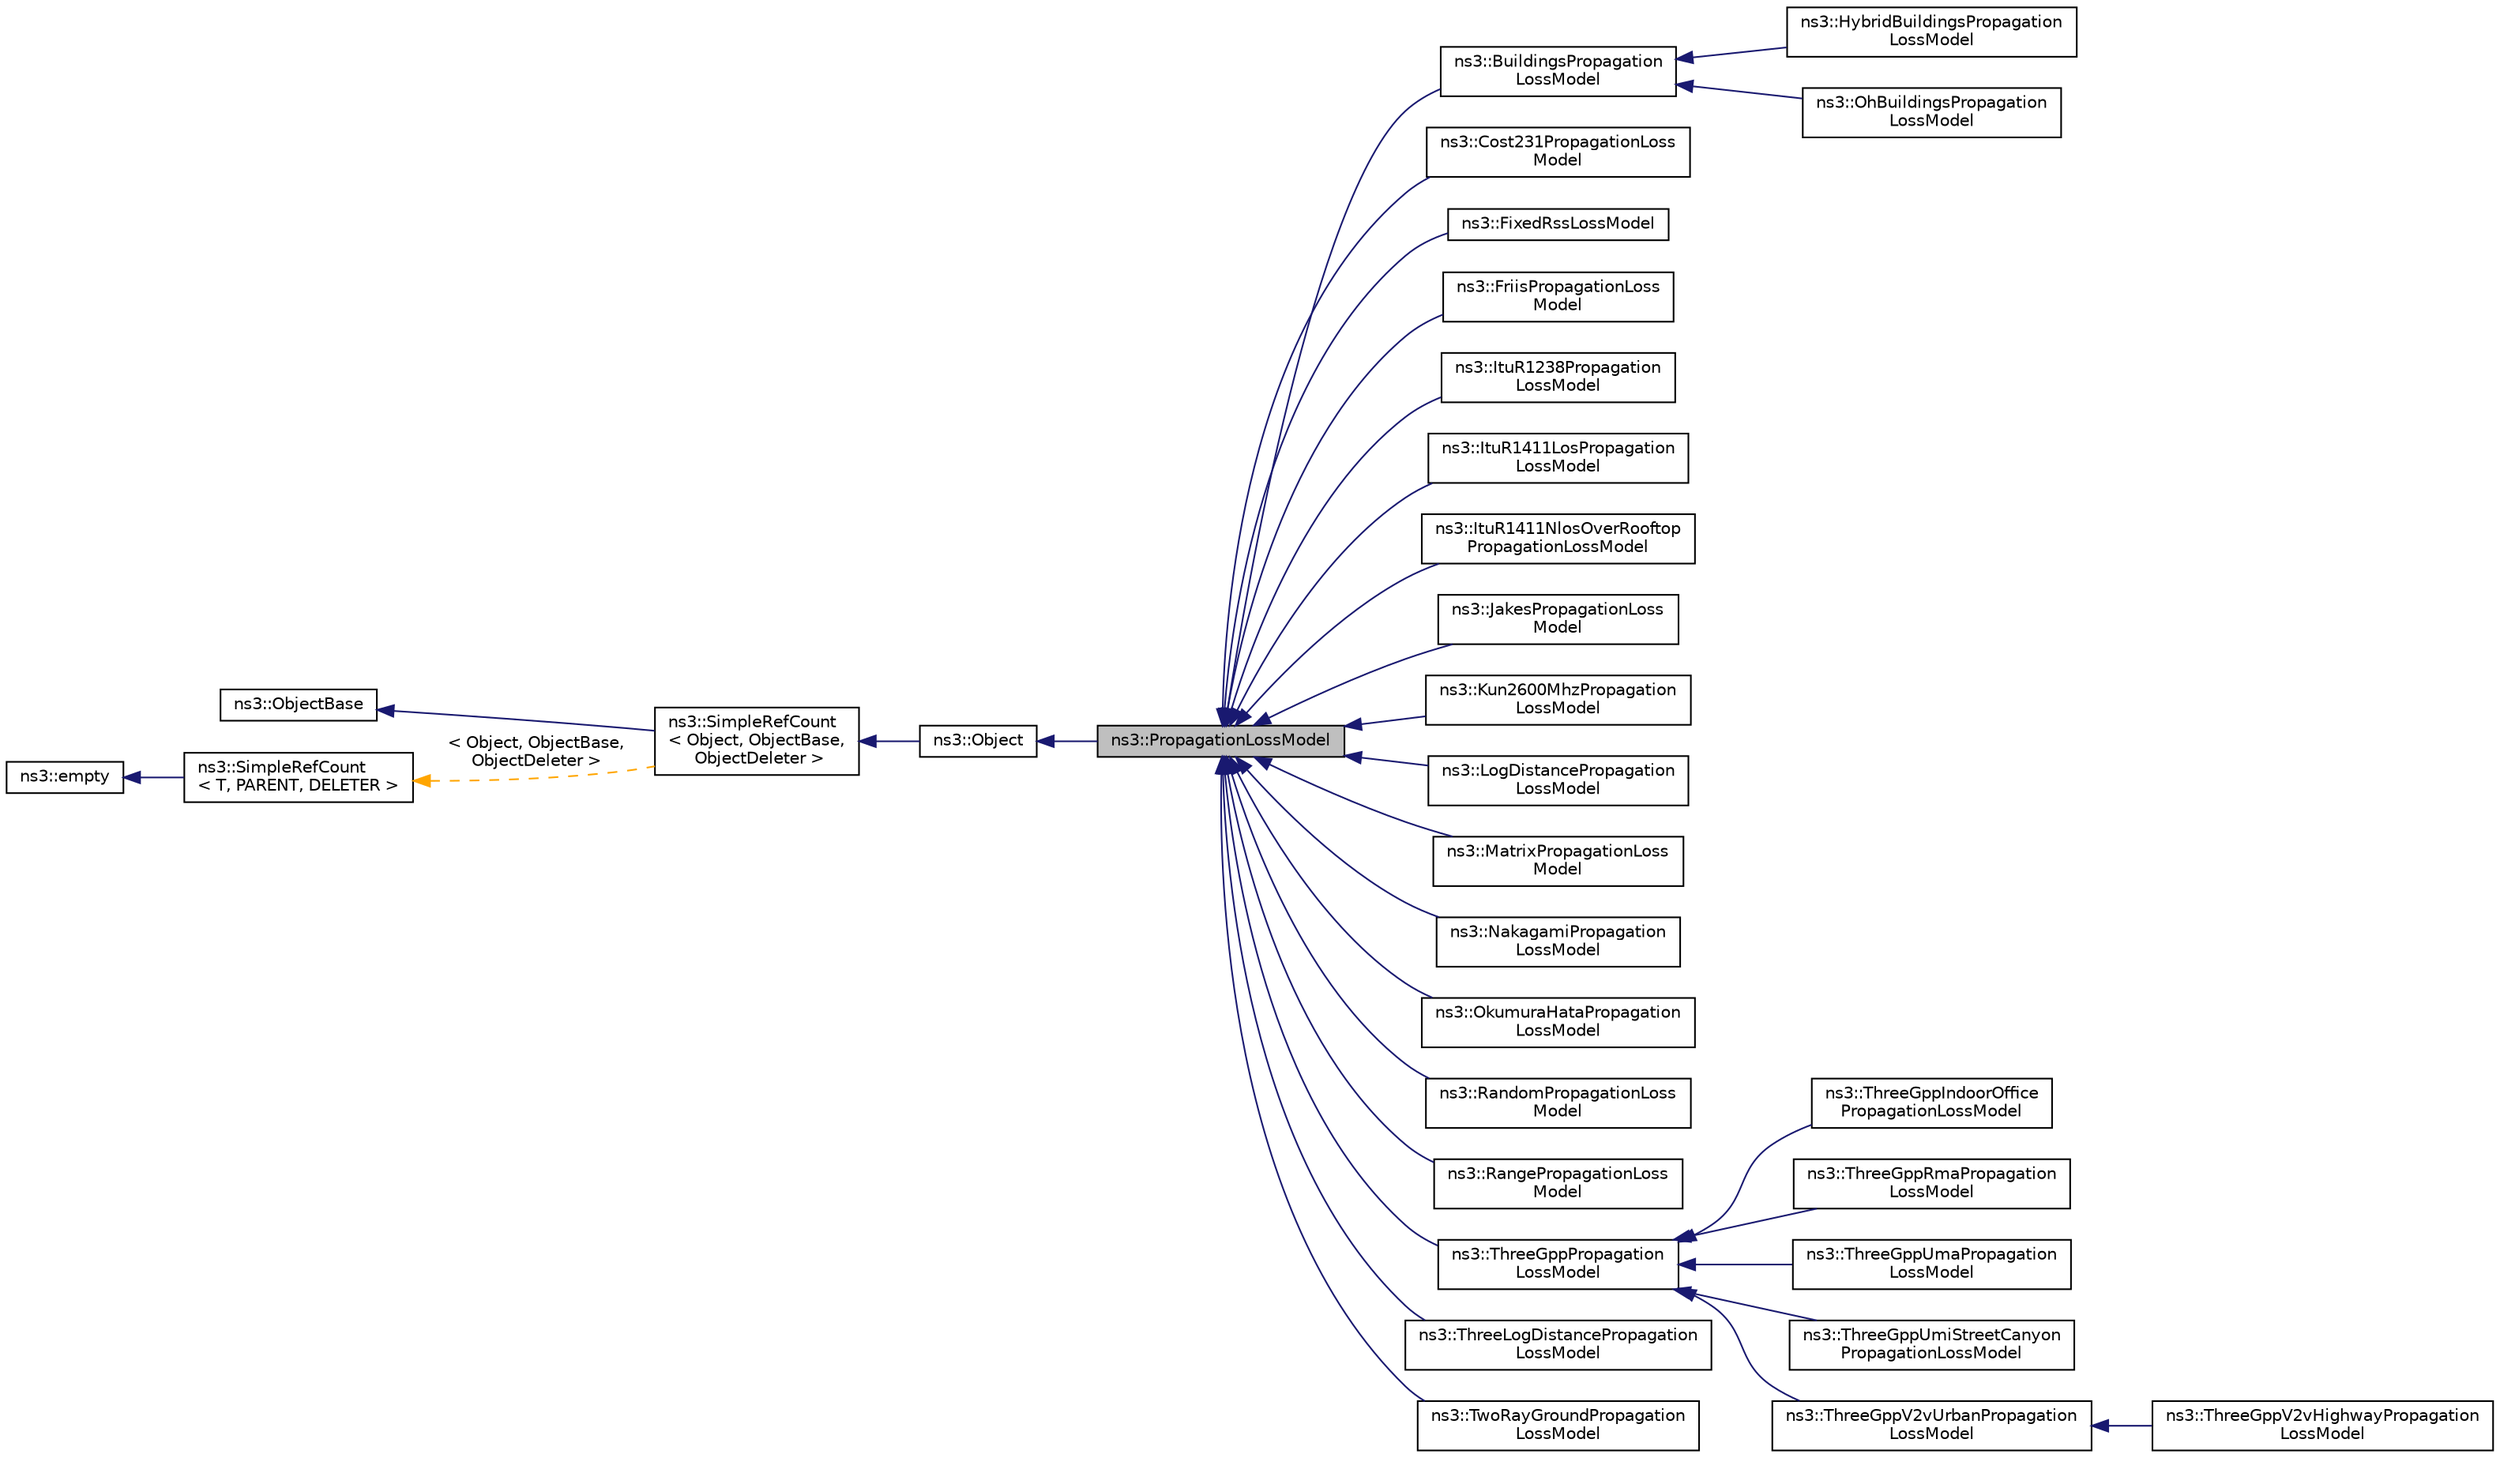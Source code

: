 digraph "ns3::PropagationLossModel"
{
 // LATEX_PDF_SIZE
  edge [fontname="Helvetica",fontsize="10",labelfontname="Helvetica",labelfontsize="10"];
  node [fontname="Helvetica",fontsize="10",shape=record];
  rankdir="LR";
  Node1 [label="ns3::PropagationLossModel",height=0.2,width=0.4,color="black", fillcolor="grey75", style="filled", fontcolor="black",tooltip="Models the propagation loss through a transmission medium."];
  Node2 -> Node1 [dir="back",color="midnightblue",fontsize="10",style="solid",fontname="Helvetica"];
  Node2 [label="ns3::Object",height=0.2,width=0.4,color="black", fillcolor="white", style="filled",URL="$classns3_1_1_object.html",tooltip="A base class which provides memory management and object aggregation."];
  Node3 -> Node2 [dir="back",color="midnightblue",fontsize="10",style="solid",fontname="Helvetica"];
  Node3 [label="ns3::SimpleRefCount\l\< Object, ObjectBase,\l ObjectDeleter \>",height=0.2,width=0.4,color="black", fillcolor="white", style="filled",URL="$classns3_1_1_simple_ref_count.html",tooltip=" "];
  Node4 -> Node3 [dir="back",color="midnightblue",fontsize="10",style="solid",fontname="Helvetica"];
  Node4 [label="ns3::ObjectBase",height=0.2,width=0.4,color="black", fillcolor="white", style="filled",URL="$classns3_1_1_object_base.html",tooltip="Anchor the ns-3 type and attribute system."];
  Node5 -> Node3 [dir="back",color="orange",fontsize="10",style="dashed",label=" \< Object, ObjectBase,\l ObjectDeleter \>" ,fontname="Helvetica"];
  Node5 [label="ns3::SimpleRefCount\l\< T, PARENT, DELETER \>",height=0.2,width=0.4,color="black", fillcolor="white", style="filled",URL="$classns3_1_1_simple_ref_count.html",tooltip="A template-based reference counting class."];
  Node6 -> Node5 [dir="back",color="midnightblue",fontsize="10",style="solid",fontname="Helvetica"];
  Node6 [label="ns3::empty",height=0.2,width=0.4,color="black", fillcolor="white", style="filled",URL="$classns3_1_1empty.html",tooltip="make Callback use a separate empty type"];
  Node1 -> Node7 [dir="back",color="midnightblue",fontsize="10",style="solid",fontname="Helvetica"];
  Node7 [label="ns3::BuildingsPropagation\lLossModel",height=0.2,width=0.4,color="black", fillcolor="white", style="filled",URL="$classns3_1_1_buildings_propagation_loss_model.html",tooltip="This model provides means for simulating the following propagation phenomena in the presence of build..."];
  Node7 -> Node8 [dir="back",color="midnightblue",fontsize="10",style="solid",fontname="Helvetica"];
  Node8 [label="ns3::HybridBuildingsPropagation\lLossModel",height=0.2,width=0.4,color="black", fillcolor="white", style="filled",URL="$classns3_1_1_hybrid_buildings_propagation_loss_model.html",tooltip="The HybridBuildingsPropagationModel is a compound of different models able to evaluate the pathloss f..."];
  Node7 -> Node9 [dir="back",color="midnightblue",fontsize="10",style="solid",fontname="Helvetica"];
  Node9 [label="ns3::OhBuildingsPropagation\lLossModel",height=0.2,width=0.4,color="black", fillcolor="white", style="filled",URL="$classns3_1_1_oh_buildings_propagation_loss_model.html",tooltip="this model combines the OkumuraHata model with the BuildingsPropagationLossModel"];
  Node1 -> Node10 [dir="back",color="midnightblue",fontsize="10",style="solid",fontname="Helvetica"];
  Node10 [label="ns3::Cost231PropagationLoss\lModel",height=0.2,width=0.4,color="black", fillcolor="white", style="filled",URL="$classns3_1_1_cost231_propagation_loss_model.html",tooltip="The COST-Hata-Model is the most often cited of the COST 231 models."];
  Node1 -> Node11 [dir="back",color="midnightblue",fontsize="10",style="solid",fontname="Helvetica"];
  Node11 [label="ns3::FixedRssLossModel",height=0.2,width=0.4,color="black", fillcolor="white", style="filled",URL="$classns3_1_1_fixed_rss_loss_model.html",tooltip="Return a constant received power level independent of the transmit power."];
  Node1 -> Node12 [dir="back",color="midnightblue",fontsize="10",style="solid",fontname="Helvetica"];
  Node12 [label="ns3::FriisPropagationLoss\lModel",height=0.2,width=0.4,color="black", fillcolor="white", style="filled",URL="$classns3_1_1_friis_propagation_loss_model.html",tooltip="a Friis propagation loss model"];
  Node1 -> Node13 [dir="back",color="midnightblue",fontsize="10",style="solid",fontname="Helvetica"];
  Node13 [label="ns3::ItuR1238Propagation\lLossModel",height=0.2,width=0.4,color="black", fillcolor="white", style="filled",URL="$classns3_1_1_itu_r1238_propagation_loss_model.html",tooltip="This class implements the ITU-R 1238 propagation loss model."];
  Node1 -> Node14 [dir="back",color="midnightblue",fontsize="10",style="solid",fontname="Helvetica"];
  Node14 [label="ns3::ItuR1411LosPropagation\lLossModel",height=0.2,width=0.4,color="black", fillcolor="white", style="filled",URL="$classns3_1_1_itu_r1411_los_propagation_loss_model.html",tooltip="the ITU-R 1411 LOS propagation model"];
  Node1 -> Node15 [dir="back",color="midnightblue",fontsize="10",style="solid",fontname="Helvetica"];
  Node15 [label="ns3::ItuR1411NlosOverRooftop\lPropagationLossModel",height=0.2,width=0.4,color="black", fillcolor="white", style="filled",URL="$classns3_1_1_itu_r1411_nlos_over_rooftop_propagation_loss_model.html",tooltip="the ITU-R 1411 NLOS over rooftop propagation model"];
  Node1 -> Node16 [dir="back",color="midnightblue",fontsize="10",style="solid",fontname="Helvetica"];
  Node16 [label="ns3::JakesPropagationLoss\lModel",height=0.2,width=0.4,color="black", fillcolor="white", style="filled",URL="$classns3_1_1_jakes_propagation_loss_model.html",tooltip="a Jakes narrowband propagation model."];
  Node1 -> Node17 [dir="back",color="midnightblue",fontsize="10",style="solid",fontname="Helvetica"];
  Node17 [label="ns3::Kun2600MhzPropagation\lLossModel",height=0.2,width=0.4,color="black", fillcolor="white", style="filled",URL="$classns3_1_1_kun2600_mhz_propagation_loss_model.html",tooltip="Empirical propagation model for the 2.6 GHz frequency."];
  Node1 -> Node18 [dir="back",color="midnightblue",fontsize="10",style="solid",fontname="Helvetica"];
  Node18 [label="ns3::LogDistancePropagation\lLossModel",height=0.2,width=0.4,color="black", fillcolor="white", style="filled",URL="$classns3_1_1_log_distance_propagation_loss_model.html",tooltip="a log distance propagation model."];
  Node1 -> Node19 [dir="back",color="midnightblue",fontsize="10",style="solid",fontname="Helvetica"];
  Node19 [label="ns3::MatrixPropagationLoss\lModel",height=0.2,width=0.4,color="black", fillcolor="white", style="filled",URL="$classns3_1_1_matrix_propagation_loss_model.html",tooltip="The propagation loss is fixed for each pair of nodes and doesn't depend on their actual positions."];
  Node1 -> Node20 [dir="back",color="midnightblue",fontsize="10",style="solid",fontname="Helvetica"];
  Node20 [label="ns3::NakagamiPropagation\lLossModel",height=0.2,width=0.4,color="black", fillcolor="white", style="filled",URL="$classns3_1_1_nakagami_propagation_loss_model.html",tooltip="Nakagami-m fast fading propagation loss model."];
  Node1 -> Node21 [dir="back",color="midnightblue",fontsize="10",style="solid",fontname="Helvetica"];
  Node21 [label="ns3::OkumuraHataPropagation\lLossModel",height=0.2,width=0.4,color="black", fillcolor="white", style="filled",URL="$classns3_1_1_okumura_hata_propagation_loss_model.html",tooltip="this class implements the Okumura Hata propagation loss model"];
  Node1 -> Node22 [dir="back",color="midnightblue",fontsize="10",style="solid",fontname="Helvetica"];
  Node22 [label="ns3::RandomPropagationLoss\lModel",height=0.2,width=0.4,color="black", fillcolor="white", style="filled",URL="$classns3_1_1_random_propagation_loss_model.html",tooltip="The propagation loss follows a random distribution."];
  Node1 -> Node23 [dir="back",color="midnightblue",fontsize="10",style="solid",fontname="Helvetica"];
  Node23 [label="ns3::RangePropagationLoss\lModel",height=0.2,width=0.4,color="black", fillcolor="white", style="filled",URL="$classns3_1_1_range_propagation_loss_model.html",tooltip="The propagation loss depends only on the distance (range) between transmitter and receiver."];
  Node1 -> Node24 [dir="back",color="midnightblue",fontsize="10",style="solid",fontname="Helvetica"];
  Node24 [label="ns3::ThreeGppPropagation\lLossModel",height=0.2,width=0.4,color="black", fillcolor="white", style="filled",URL="$classns3_1_1_three_gpp_propagation_loss_model.html",tooltip="Base class for the 3GPP propagation models."];
  Node24 -> Node25 [dir="back",color="midnightblue",fontsize="10",style="solid",fontname="Helvetica"];
  Node25 [label="ns3::ThreeGppIndoorOffice\lPropagationLossModel",height=0.2,width=0.4,color="black", fillcolor="white", style="filled",URL="$classns3_1_1_three_gpp_indoor_office_propagation_loss_model.html",tooltip="Implements the pathloss model defined in 3GPP TR 38.901, Table 7.4.1-1 for the Indoor Office scenario..."];
  Node24 -> Node26 [dir="back",color="midnightblue",fontsize="10",style="solid",fontname="Helvetica"];
  Node26 [label="ns3::ThreeGppRmaPropagation\lLossModel",height=0.2,width=0.4,color="black", fillcolor="white", style="filled",URL="$classns3_1_1_three_gpp_rma_propagation_loss_model.html",tooltip="Implements the pathloss model defined in 3GPP TR 38.901, Table 7.4.1-1 for the RMa scenario."];
  Node24 -> Node27 [dir="back",color="midnightblue",fontsize="10",style="solid",fontname="Helvetica"];
  Node27 [label="ns3::ThreeGppUmaPropagation\lLossModel",height=0.2,width=0.4,color="black", fillcolor="white", style="filled",URL="$classns3_1_1_three_gpp_uma_propagation_loss_model.html",tooltip="Implements the pathloss model defined in 3GPP TR 38.901, Table 7.4.1-1 for the UMa scenario."];
  Node24 -> Node28 [dir="back",color="midnightblue",fontsize="10",style="solid",fontname="Helvetica"];
  Node28 [label="ns3::ThreeGppUmiStreetCanyon\lPropagationLossModel",height=0.2,width=0.4,color="black", fillcolor="white", style="filled",URL="$classns3_1_1_three_gpp_umi_street_canyon_propagation_loss_model.html",tooltip="Implements the pathloss model defined in 3GPP TR 38.901, Table 7.4.1-1 for the UMi-Street Canyon scen..."];
  Node24 -> Node29 [dir="back",color="midnightblue",fontsize="10",style="solid",fontname="Helvetica"];
  Node29 [label="ns3::ThreeGppV2vUrbanPropagation\lLossModel",height=0.2,width=0.4,color="black", fillcolor="white", style="filled",URL="$classns3_1_1_three_gpp_v2v_urban_propagation_loss_model.html",tooltip="Implements the pathloss model defined in 3GPP TR 37.885, Table 6.2.1-1 for the Urban scenario."];
  Node29 -> Node30 [dir="back",color="midnightblue",fontsize="10",style="solid",fontname="Helvetica"];
  Node30 [label="ns3::ThreeGppV2vHighwayPropagation\lLossModel",height=0.2,width=0.4,color="black", fillcolor="white", style="filled",URL="$classns3_1_1_three_gpp_v2v_highway_propagation_loss_model.html",tooltip="Implements the pathloss model defined in 3GPP TR 37.885, Table 6.2.1-1 for the Highway scenario."];
  Node1 -> Node31 [dir="back",color="midnightblue",fontsize="10",style="solid",fontname="Helvetica"];
  Node31 [label="ns3::ThreeLogDistancePropagation\lLossModel",height=0.2,width=0.4,color="black", fillcolor="white", style="filled",URL="$classns3_1_1_three_log_distance_propagation_loss_model.html",tooltip="A log distance path loss propagation model with three distance fields."];
  Node1 -> Node32 [dir="back",color="midnightblue",fontsize="10",style="solid",fontname="Helvetica"];
  Node32 [label="ns3::TwoRayGroundPropagation\lLossModel",height=0.2,width=0.4,color="black", fillcolor="white", style="filled",URL="$classns3_1_1_two_ray_ground_propagation_loss_model.html",tooltip="a Two-Ray Ground propagation loss model ported from NS2"];
}
